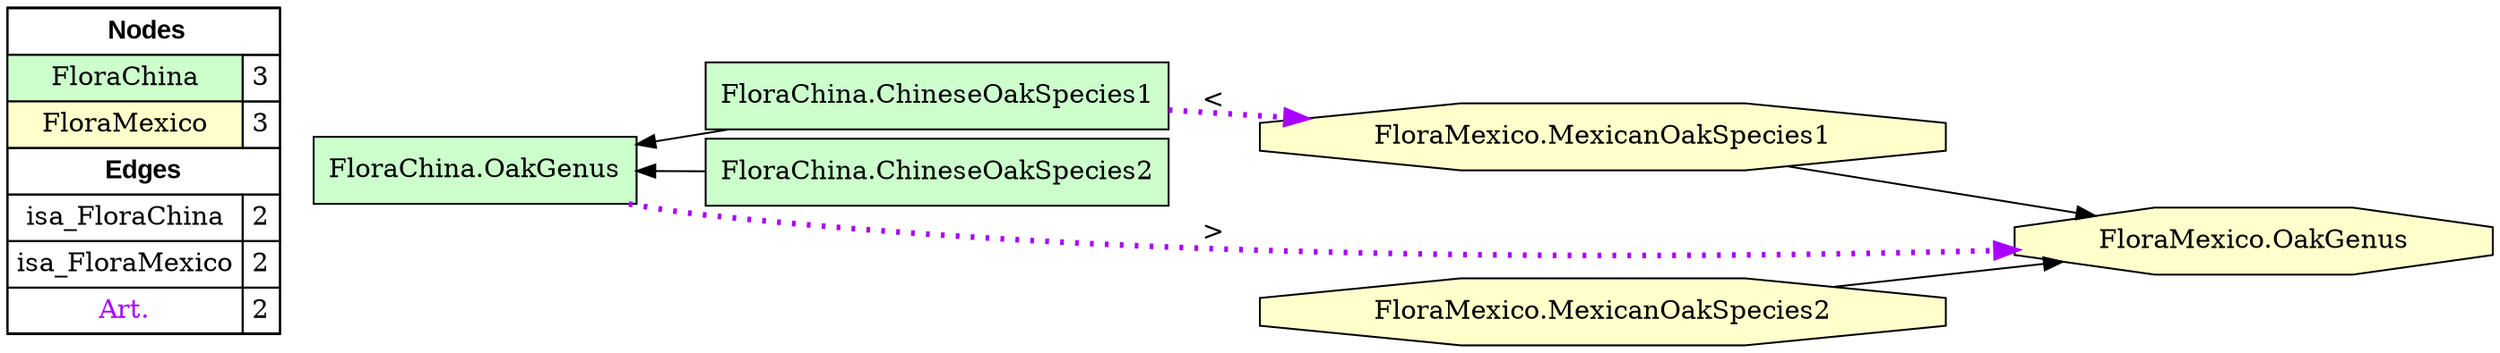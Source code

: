 digraph{
rankdir=LR
node[shape=circle style=filled fillcolor="#FFFFFF"] 
node[shape=box style=filled fillcolor="#CCFFCC"] 
"FloraChina.ChineseOakSpecies1"
"FloraChina.ChineseOakSpecies2"
"FloraChina.OakGenus"
node[shape=circle style=filled fillcolor="#FFFFFF"] 
node[shape=octagon style=filled fillcolor="#FFFFCC"] 
"FloraMexico.OakGenus"
"FloraMexico.MexicanOakSpecies1"
"FloraMexico.MexicanOakSpecies2"
edge[style=solid color="#000000" constraint=true penwidth=1]
edge[style=solid color="#000000" constraint=true penwidth=1]
"FloraChina.OakGenus" -> "FloraChina.ChineseOakSpecies1" [dir=back]
"FloraChina.OakGenus" -> "FloraChina.ChineseOakSpecies2" [dir=back]
edge[style=solid color="#000000" constraint=true penwidth=1]
edge[style=solid color="#000000" constraint=true penwidth=1]
"FloraMexico.MexicanOakSpecies2" -> "FloraMexico.OakGenus"
"FloraMexico.MexicanOakSpecies1" -> "FloraMexico.OakGenus"
edge[style=solid color="#000000" constraint=true penwidth=1]
edge[style=dotted color="#AA00FF" constraint=true penwidth=3]
"FloraChina.OakGenus" -> "FloraMexico.OakGenus" [label=">"]
"FloraChina.ChineseOakSpecies1" -> "FloraMexico.MexicanOakSpecies1" [label="<"]
node[shape=box] 
{rank=source Legend [fillcolor= white margin=0 label=< 
 <TABLE BORDER="0" CELLBORDER="1" CELLSPACING="0" CELLPADDING="4"> 
<TR> <TD COLSPAN="2"><font face="Arial Black"> Nodes</font></TD> </TR> 
<TR> 
 <TD bgcolor="#CCFFCC">FloraChina</TD> 
 <TD>3</TD> 
 </TR> 
<TR> 
 <TD bgcolor="#FFFFCC">FloraMexico</TD> 
 <TD>3</TD> 
 </TR> 
<TR> <TD COLSPAN="2"><font face = "Arial Black"> Edges </font></TD> </TR> 
<TR> 
 <TD><font color ="#000000">isa_FloraChina</font></TD> 
 <TD>2</TD> 
 </TR> 
<TR> 
 <TD><font color ="#000000">isa_FloraMexico</font></TD> 
 <TD>2</TD> 
 </TR> 
<TR> 
 <TD><font color ="#AA00FF">Art.</font></TD> 
 <TD>2</TD> 
 </TR> 
</TABLE> 
 >] } 
}